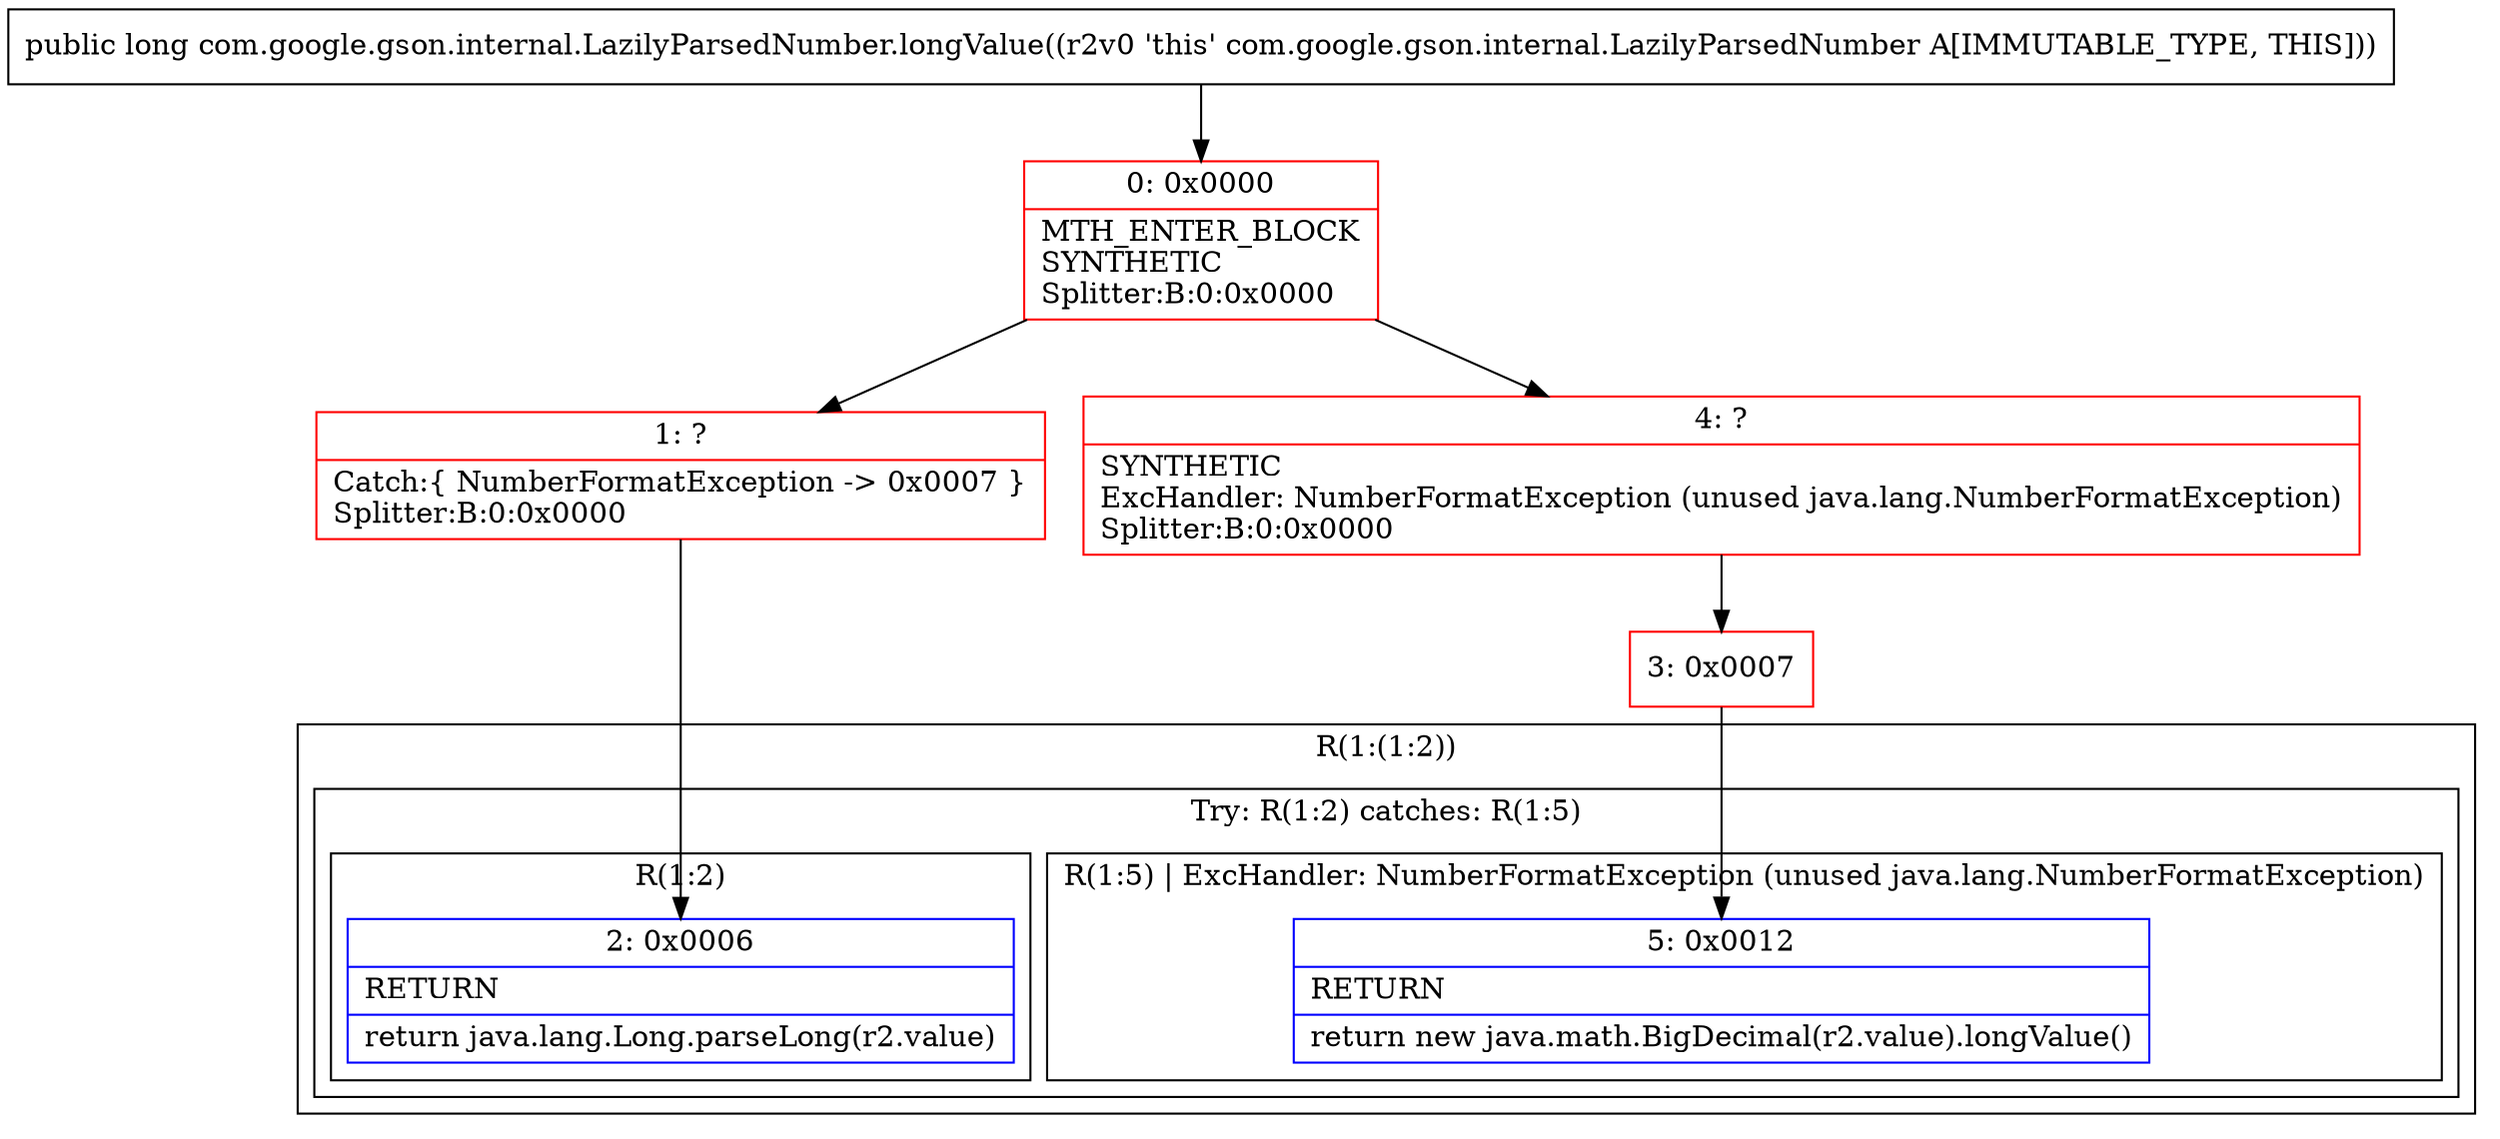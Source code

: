 digraph "CFG forcom.google.gson.internal.LazilyParsedNumber.longValue()J" {
subgraph cluster_Region_443464467 {
label = "R(1:(1:2))";
node [shape=record,color=blue];
subgraph cluster_TryCatchRegion_1298332987 {
label = "Try: R(1:2) catches: R(1:5)";
node [shape=record,color=blue];
subgraph cluster_Region_1995889470 {
label = "R(1:2)";
node [shape=record,color=blue];
Node_2 [shape=record,label="{2\:\ 0x0006|RETURN\l|return java.lang.Long.parseLong(r2.value)\l}"];
}
subgraph cluster_Region_907393614 {
label = "R(1:5) | ExcHandler: NumberFormatException (unused java.lang.NumberFormatException)\l";
node [shape=record,color=blue];
Node_5 [shape=record,label="{5\:\ 0x0012|RETURN\l|return new java.math.BigDecimal(r2.value).longValue()\l}"];
}
}
}
subgraph cluster_Region_907393614 {
label = "R(1:5) | ExcHandler: NumberFormatException (unused java.lang.NumberFormatException)\l";
node [shape=record,color=blue];
Node_5 [shape=record,label="{5\:\ 0x0012|RETURN\l|return new java.math.BigDecimal(r2.value).longValue()\l}"];
}
Node_0 [shape=record,color=red,label="{0\:\ 0x0000|MTH_ENTER_BLOCK\lSYNTHETIC\lSplitter:B:0:0x0000\l}"];
Node_1 [shape=record,color=red,label="{1\:\ ?|Catch:\{ NumberFormatException \-\> 0x0007 \}\lSplitter:B:0:0x0000\l}"];
Node_3 [shape=record,color=red,label="{3\:\ 0x0007}"];
Node_4 [shape=record,color=red,label="{4\:\ ?|SYNTHETIC\lExcHandler: NumberFormatException (unused java.lang.NumberFormatException)\lSplitter:B:0:0x0000\l}"];
MethodNode[shape=record,label="{public long com.google.gson.internal.LazilyParsedNumber.longValue((r2v0 'this' com.google.gson.internal.LazilyParsedNumber A[IMMUTABLE_TYPE, THIS])) }"];
MethodNode -> Node_0;
Node_0 -> Node_1;
Node_0 -> Node_4;
Node_1 -> Node_2;
Node_3 -> Node_5;
Node_4 -> Node_3;
}

